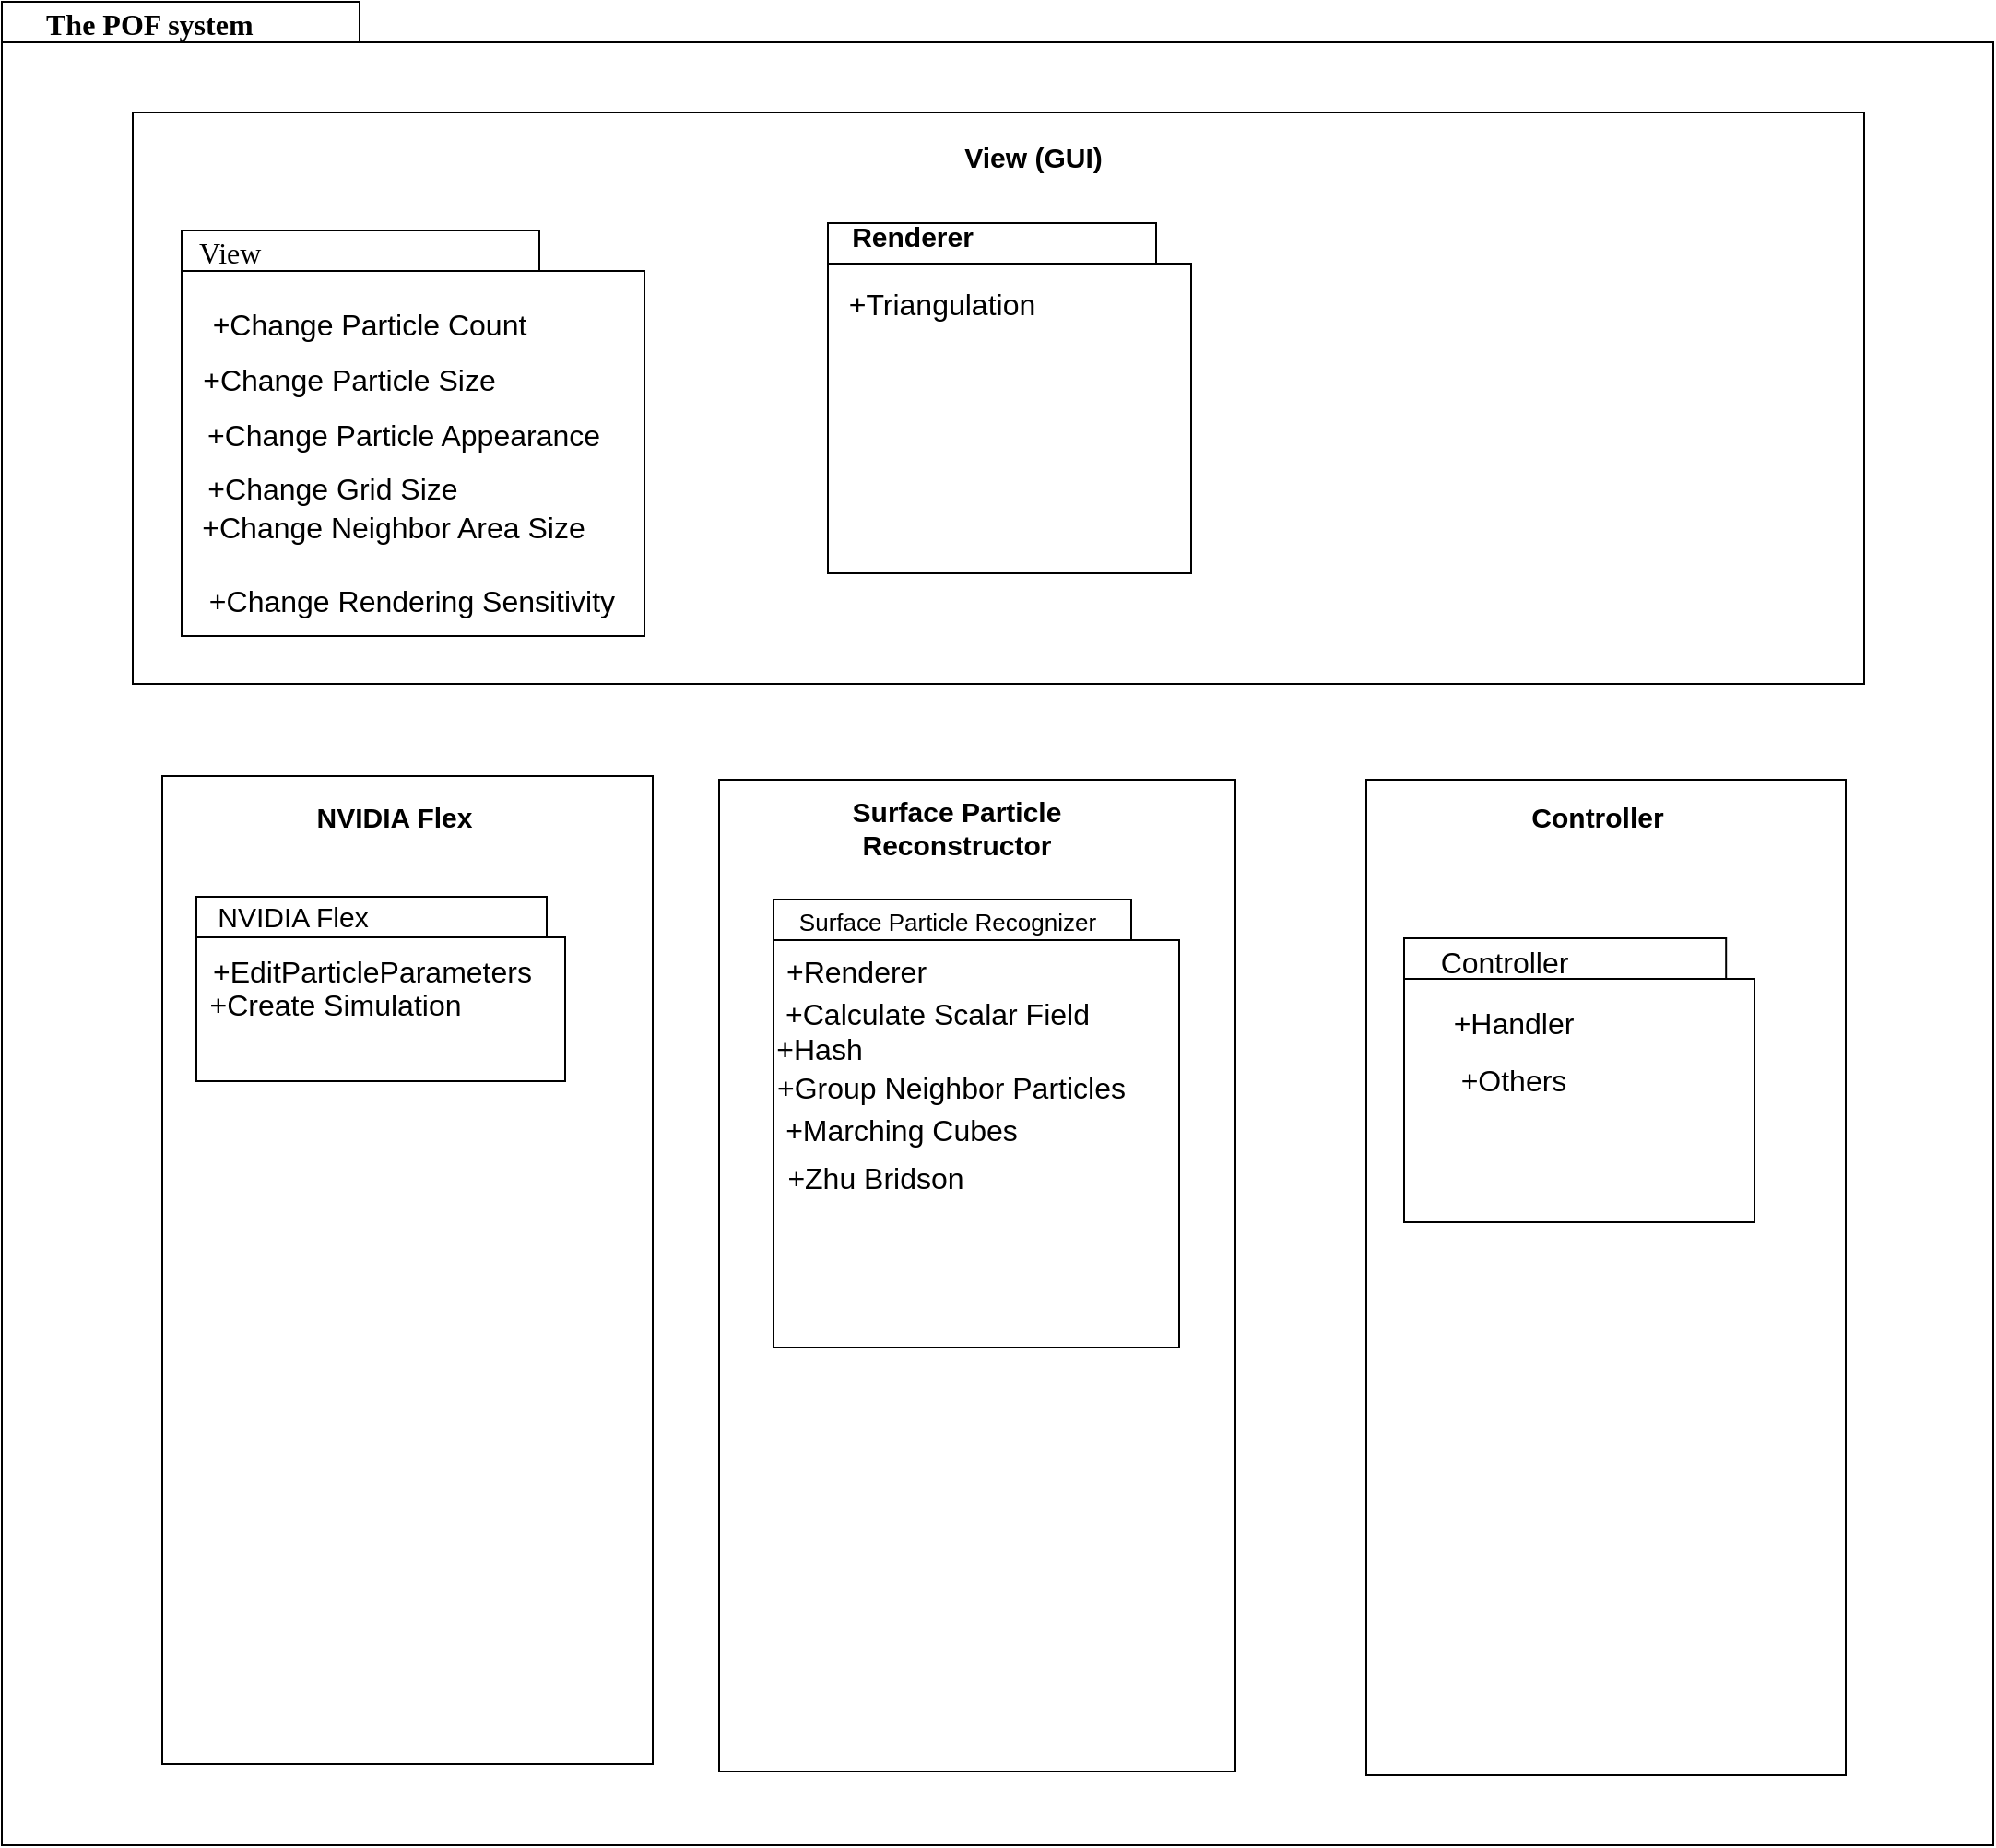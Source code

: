 <mxfile version="12.3.8" type="device" pages="1"><diagram name="Page-1" id="b5b7bab2-c9e2-2cf4-8b2a-24fd1a2a6d21"><mxGraphModel dx="2834" dy="1019" grid="1" gridSize="10" guides="1" tooltips="1" connect="1" arrows="1" fold="1" page="1" pageScale="1" pageWidth="827" pageHeight="1169" background="#ffffff" math="0" shadow="0"><root><mxCell id="0"/><mxCell id="1" parent="0"/><mxCell id="6e0c8c40b5770093-72" value="" style="shape=folder;fontStyle=1;spacingTop=10;tabWidth=194;tabHeight=22;tabPosition=left;html=1;rounded=0;shadow=0;comic=0;labelBackgroundColor=none;strokeWidth=1;fillColor=none;fontFamily=Verdana;fontSize=10;align=center;" parent="1" vertex="1"><mxGeometry x="-650" y="250" width="1080" height="1000" as="geometry"/></mxCell><mxCell id="6e0c8c40b5770093-73" value="&lt;b style=&quot;font-size: 16px;&quot;&gt;&lt;font style=&quot;font-size: 16px;&quot;&gt;The POF system&lt;/font&gt;&lt;/b&gt;" style="text;html=1;align=left;verticalAlign=top;spacingTop=-4;fontSize=16;fontFamily=Verdana" parent="1" vertex="1"><mxGeometry x="-628" y="250" width="130" height="20" as="geometry"/></mxCell><mxCell id="aii3zlY63jjv9khDvIEK-2" value="" style="rounded=0;whiteSpace=wrap;html=1;" vertex="1" parent="1"><mxGeometry x="-563" y="670" width="266" height="536" as="geometry"/></mxCell><mxCell id="aii3zlY63jjv9khDvIEK-4" value="NVIDIA Flex" style="text;html=1;strokeColor=none;fillColor=none;align=center;verticalAlign=middle;whiteSpace=wrap;rounded=0;strokeWidth=1;fontSize=15;fontStyle=1" vertex="1" parent="1"><mxGeometry x="-492.5" y="681.5" width="110" height="20" as="geometry"/></mxCell><mxCell id="aii3zlY63jjv9khDvIEK-5" value="" style="rounded=0;whiteSpace=wrap;html=1;" vertex="1" parent="1"><mxGeometry x="-579" y="310" width="939" height="310" as="geometry"/></mxCell><mxCell id="aii3zlY63jjv9khDvIEK-6" value="View (GUI)" style="text;html=1;strokeColor=none;fillColor=none;align=center;verticalAlign=middle;whiteSpace=wrap;rounded=0;fontSize=15;fontStyle=1" vertex="1" parent="1"><mxGeometry x="-176" y="324" width="171" height="20" as="geometry"/></mxCell><mxCell id="aii3zlY63jjv9khDvIEK-8" value="" style="rounded=0;whiteSpace=wrap;html=1;" vertex="1" parent="1"><mxGeometry x="90" y="672" width="260" height="540" as="geometry"/></mxCell><mxCell id="aii3zlY63jjv9khDvIEK-9" value="" style="rounded=0;whiteSpace=wrap;html=1;" vertex="1" parent="1"><mxGeometry x="-261" y="672" width="280" height="538" as="geometry"/></mxCell><mxCell id="aii3zlY63jjv9khDvIEK-10" value="Controller" style="text;html=1;strokeColor=none;fillColor=none;align=center;verticalAlign=middle;whiteSpace=wrap;rounded=0;fontSize=15;fontStyle=1" vertex="1" parent="1"><mxGeometry x="129.5" y="681.5" width="171" height="20" as="geometry"/></mxCell><mxCell id="aii3zlY63jjv9khDvIEK-11" value="Surface Particle &lt;br style=&quot;font-size: 15px;&quot;&gt;Reconstructor" style="text;html=1;strokeColor=none;fillColor=none;align=center;verticalAlign=middle;whiteSpace=wrap;rounded=0;fontSize=15;fontStyle=1" vertex="1" parent="1"><mxGeometry x="-238" y="681.5" width="212" height="33" as="geometry"/></mxCell><mxCell id="aii3zlY63jjv9khDvIEK-76" value="" style="shape=folder;fontStyle=1;spacingTop=10;tabWidth=194;tabHeight=22;tabPosition=left;html=1;rounded=0;shadow=0;comic=0;labelBackgroundColor=none;strokeWidth=1;fillColor=none;fontFamily=Verdana;fontSize=10;align=center;" vertex="1" parent="1"><mxGeometry x="-544.5" y="735.5" width="200" height="100" as="geometry"/></mxCell><mxCell id="aii3zlY63jjv9khDvIEK-77" value="NVIDIA Flex" style="text;html=1;strokeColor=none;fillColor=none;align=center;verticalAlign=middle;whiteSpace=wrap;rounded=0;strokeWidth=1;fontSize=15;fontStyle=0" vertex="1" parent="1"><mxGeometry x="-544.5" y="735.5" width="104" height="20" as="geometry"/></mxCell><mxCell id="aii3zlY63jjv9khDvIEK-78" value="+EditParticleParameters&lt;br&gt;" style="text;html=1;strokeColor=none;fillColor=none;align=center;verticalAlign=middle;whiteSpace=wrap;rounded=0;fontSize=16;" vertex="1" parent="1"><mxGeometry x="-544.5" y="765.5" width="190" height="21" as="geometry"/></mxCell><mxCell id="aii3zlY63jjv9khDvIEK-79" value="" style="shape=folder;fontStyle=1;spacingTop=10;tabWidth=194;tabHeight=22;tabPosition=left;html=1;rounded=0;shadow=0;comic=0;labelBackgroundColor=none;strokeWidth=1;fillColor=none;fontFamily=Verdana;fontSize=10;align=center;" vertex="1" parent="1"><mxGeometry x="-231.5" y="737" width="220" height="243" as="geometry"/></mxCell><mxCell id="aii3zlY63jjv9khDvIEK-80" value="&lt;font style=&quot;font-size: 13px&quot;&gt;Surface Particle&amp;nbsp;Recognizer&lt;/font&gt;" style="text;html=1;strokeColor=none;fillColor=none;align=center;verticalAlign=middle;whiteSpace=wrap;rounded=0;strokeWidth=1;fontSize=15;fontStyle=0" vertex="1" parent="1"><mxGeometry x="-232" y="729.5" width="190" height="36" as="geometry"/></mxCell><mxCell id="aii3zlY63jjv9khDvIEK-81" value="+Renderer" style="text;html=1;strokeColor=none;fillColor=none;align=center;verticalAlign=middle;whiteSpace=wrap;rounded=0;fontSize=16;" vertex="1" parent="1"><mxGeometry x="-262" y="763" width="151" height="26" as="geometry"/></mxCell><mxCell id="aii3zlY63jjv9khDvIEK-85" value="+Create Simulation" style="text;html=1;strokeColor=none;fillColor=none;align=center;verticalAlign=middle;whiteSpace=wrap;rounded=0;fontSize=16;" vertex="1" parent="1"><mxGeometry x="-544.5" y="783.5" width="150" height="21" as="geometry"/></mxCell><mxCell id="aii3zlY63jjv9khDvIEK-86" value="+Calculate Scalar Field" style="text;html=1;strokeColor=none;fillColor=none;align=center;verticalAlign=middle;whiteSpace=wrap;rounded=0;fontSize=16;" vertex="1" parent="1"><mxGeometry x="-228.5" y="785.5" width="171" height="26" as="geometry"/></mxCell><mxCell id="aii3zlY63jjv9khDvIEK-87" value="Controller" style="text;html=1;strokeColor=none;fillColor=none;align=center;verticalAlign=middle;whiteSpace=wrap;rounded=0;fontSize=16;" vertex="1" parent="1"><mxGeometry x="90" y="757.5" width="150" height="26" as="geometry"/></mxCell><mxCell id="aii3zlY63jjv9khDvIEK-88" value="+Hash" style="text;html=1;strokeColor=none;fillColor=none;align=center;verticalAlign=middle;whiteSpace=wrap;rounded=0;fontSize=16;" vertex="1" parent="1"><mxGeometry x="-292" y="804.5" width="171" height="26" as="geometry"/></mxCell><mxCell id="aii3zlY63jjv9khDvIEK-89" value="+Group Neighbor Particles" style="text;html=1;strokeColor=none;fillColor=none;align=center;verticalAlign=middle;whiteSpace=wrap;rounded=0;fontSize=16;" vertex="1" parent="1"><mxGeometry x="-231.5" y="826" width="192" height="26" as="geometry"/></mxCell><mxCell id="aii3zlY63jjv9khDvIEK-90" value="+Marching Cubes" style="text;html=1;strokeColor=none;fillColor=none;align=center;verticalAlign=middle;whiteSpace=wrap;rounded=0;fontSize=16;" vertex="1" parent="1"><mxGeometry x="-267.5" y="848.5" width="210" height="26" as="geometry"/></mxCell><mxCell id="aii3zlY63jjv9khDvIEK-91" value="" style="shape=folder;fontStyle=1;spacingTop=10;tabWidth=194;tabHeight=22;tabPosition=left;html=1;rounded=0;shadow=0;comic=0;labelBackgroundColor=none;strokeWidth=1;fillColor=none;fontFamily=Verdana;fontSize=10;align=center;" vertex="1" parent="1"><mxGeometry x="110.5" y="758" width="190" height="154" as="geometry"/></mxCell><mxCell id="aii3zlY63jjv9khDvIEK-92" value="+Handler" style="text;html=1;strokeColor=none;fillColor=none;align=center;verticalAlign=middle;whiteSpace=wrap;rounded=0;fontSize=16;" vertex="1" parent="1"><mxGeometry x="120" y="791" width="100" height="26" as="geometry"/></mxCell><mxCell id="aii3zlY63jjv9khDvIEK-93" value="+Others" style="text;html=1;strokeColor=none;fillColor=none;align=center;verticalAlign=middle;whiteSpace=wrap;rounded=0;fontSize=16;" vertex="1" parent="1"><mxGeometry x="120" y="822" width="100" height="26" as="geometry"/></mxCell><mxCell id="aii3zlY63jjv9khDvIEK-94" value="" style="shape=folder;fontStyle=1;spacingTop=10;tabWidth=194;tabHeight=22;tabPosition=left;html=1;rounded=0;shadow=0;comic=0;labelBackgroundColor=none;strokeWidth=1;fillColor=none;fontFamily=Verdana;fontSize=10;align=center;" vertex="1" parent="1"><mxGeometry x="-552.5" y="374" width="251" height="220" as="geometry"/></mxCell><mxCell id="aii3zlY63jjv9khDvIEK-95" value="&lt;span style=&quot;font-size: 16px&quot;&gt;&lt;font style=&quot;font-size: 16px&quot;&gt;View&lt;/font&gt;&lt;/span&gt;" style="text;html=1;align=left;verticalAlign=top;spacingTop=-4;fontSize=16;fontFamily=Verdana;fontStyle=0" vertex="1" parent="1"><mxGeometry x="-545" y="374" width="130" height="20" as="geometry"/></mxCell><mxCell id="aii3zlY63jjv9khDvIEK-96" value="+Change Particle Count" style="text;html=1;strokeColor=none;fillColor=none;align=center;verticalAlign=middle;whiteSpace=wrap;rounded=0;fontSize=16;" vertex="1" parent="1"><mxGeometry x="-545" y="414" width="189" height="21" as="geometry"/></mxCell><mxCell id="aii3zlY63jjv9khDvIEK-97" value="+Change Particle Size" style="text;html=1;strokeColor=none;fillColor=none;align=center;verticalAlign=middle;whiteSpace=wrap;rounded=0;fontSize=16;" vertex="1" parent="1"><mxGeometry x="-556" y="444" width="189" height="21" as="geometry"/></mxCell><mxCell id="aii3zlY63jjv9khDvIEK-98" value="+Change Particle Appearance" style="text;html=1;strokeColor=none;fillColor=none;align=center;verticalAlign=middle;whiteSpace=wrap;rounded=0;fontSize=16;" vertex="1" parent="1"><mxGeometry x="-554.5" y="474" width="244" height="21" as="geometry"/></mxCell><mxCell id="aii3zlY63jjv9khDvIEK-99" value="+Change Grid Size" style="text;html=1;strokeColor=none;fillColor=none;align=center;verticalAlign=middle;whiteSpace=wrap;rounded=0;fontSize=16;" vertex="1" parent="1"><mxGeometry x="-556.5" y="503" width="171" height="21" as="geometry"/></mxCell><mxCell id="aii3zlY63jjv9khDvIEK-100" value="+Change Neighbor Area Size" style="text;html=1;strokeColor=none;fillColor=none;align=center;verticalAlign=middle;whiteSpace=wrap;rounded=0;fontSize=16;" vertex="1" parent="1"><mxGeometry x="-545" y="524" width="215" height="21" as="geometry"/></mxCell><mxCell id="aii3zlY63jjv9khDvIEK-101" value="+Change Rendering Sensitivity" style="text;html=1;strokeColor=none;fillColor=none;align=center;verticalAlign=middle;whiteSpace=wrap;rounded=0;fontSize=16;" vertex="1" parent="1"><mxGeometry x="-552.5" y="564" width="249" height="21" as="geometry"/></mxCell><mxCell id="aii3zlY63jjv9khDvIEK-103" value="+Zhu Bridson" style="text;html=1;strokeColor=none;fillColor=none;align=center;verticalAlign=middle;whiteSpace=wrap;rounded=0;fontSize=16;" vertex="1" parent="1"><mxGeometry x="-281.5" y="874.5" width="210" height="26" as="geometry"/></mxCell><mxCell id="aii3zlY63jjv9khDvIEK-105" value="Renderer" style="text;html=1;strokeColor=none;fillColor=none;align=center;verticalAlign=middle;whiteSpace=wrap;rounded=0;fontSize=15;fontStyle=1" vertex="1" parent="1"><mxGeometry x="-201.5" y="367" width="90" height="20" as="geometry"/></mxCell><mxCell id="aii3zlY63jjv9khDvIEK-106" value="" style="shape=folder;fontStyle=1;spacingTop=10;tabWidth=194;tabHeight=22;tabPosition=left;html=1;rounded=0;shadow=0;comic=0;labelBackgroundColor=none;strokeWidth=1;fillColor=none;fontFamily=Verdana;fontSize=10;align=center;" vertex="1" parent="1"><mxGeometry x="-202" y="370" width="197" height="190" as="geometry"/></mxCell><mxCell id="aii3zlY63jjv9khDvIEK-108" value="+Triangulation" style="text;html=1;strokeColor=none;fillColor=none;align=center;verticalAlign=middle;whiteSpace=wrap;rounded=0;fontSize=16;" vertex="1" parent="1"><mxGeometry x="-190.5" y="401" width="100" height="26" as="geometry"/></mxCell></root></mxGraphModel></diagram></mxfile>